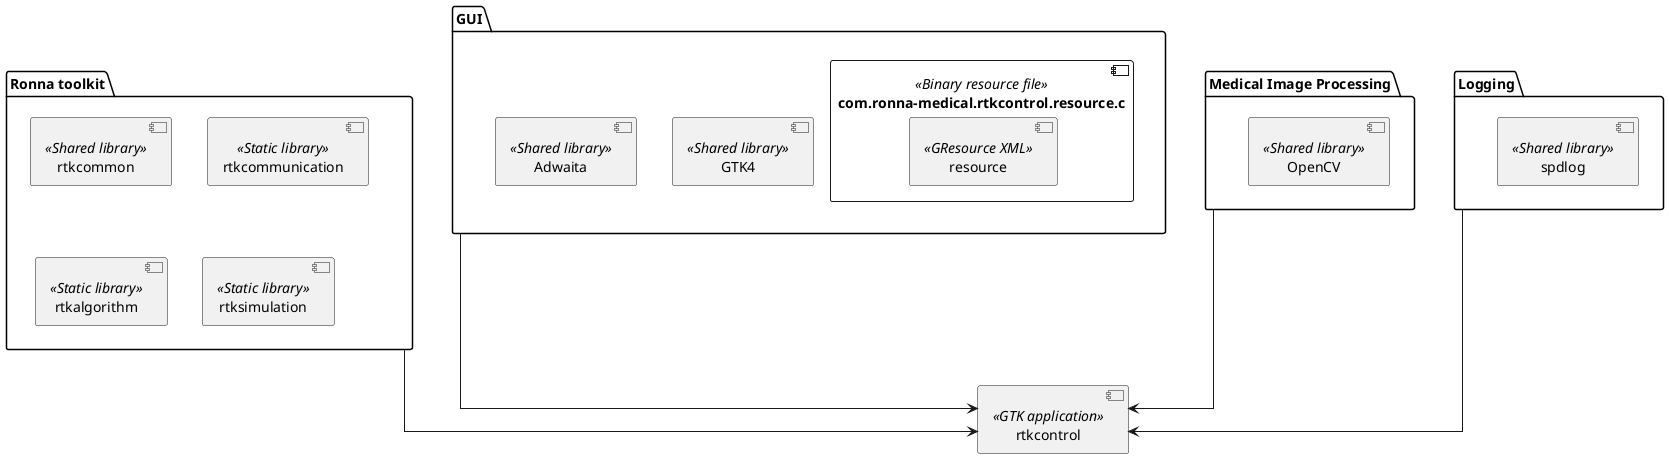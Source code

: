 @startuml rtkcontrol_application

skinparam linetype polyline
skinparam linetype ortho

component rtkcontrol <<GTK application>>

package "GUI" {
    [GTK4] <<Shared library>>
    [Adwaita] <<Shared library>>
    component [com.ronna-medical.rtkcontrol.resource.c] <<Binary resource file>> {
        component [resource] <<GResource XML>>
    }
}
package "Medical Image Processing" {
    [OpenCV] <<Shared library>>
}
package "Ronna toolkit" {
    [rtkcommon] <<Shared library>>
    [rtkcommunication] <<Static library>>
    [rtkalgorithm] <<Static library>>
    [rtksimulation] <<Static library>>
}
package "Logging" {
    [spdlog] <<Shared library>>
}

[GUI] ---> [rtkcontrol]
[Medical Image Processing] ---> [rtkcontrol]
[Logging] ---> [rtkcontrol]
[Ronna toolkit] ---> [rtkcontrol]

@enduml
